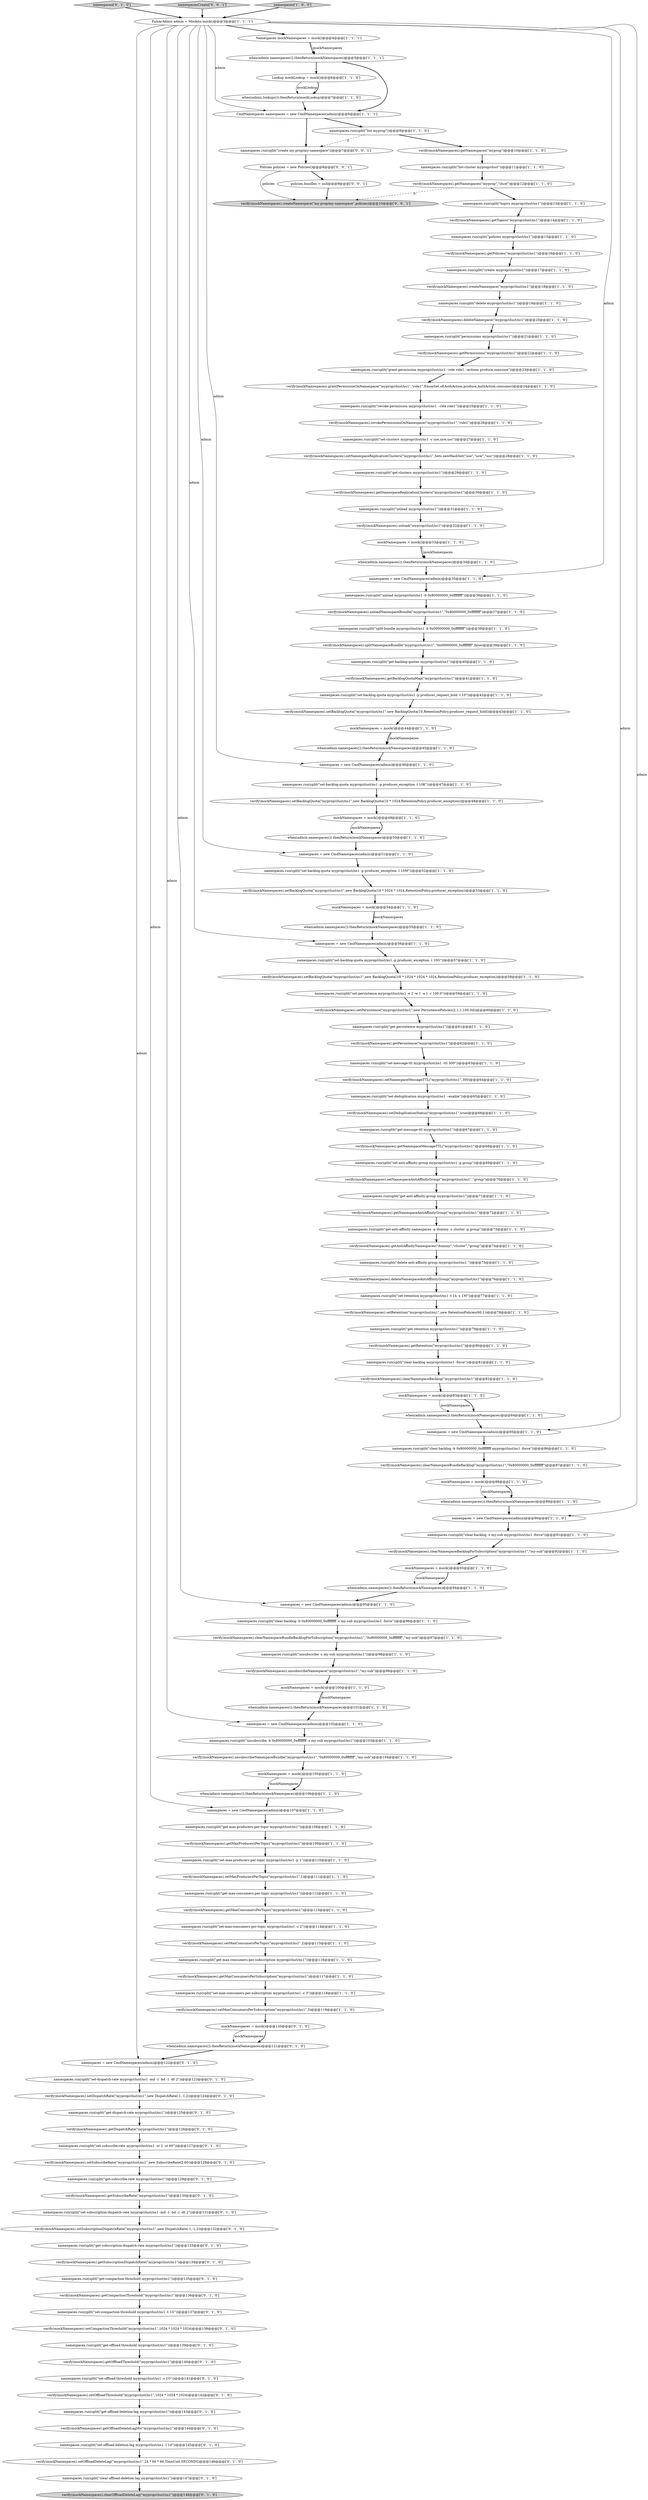 digraph {
60 [style = filled, label = "namespaces.run(split(\"clear-backlog -b 0x80000000_0xffffffff myprop/clust/ns1 -force\"))@@@86@@@['1', '1', '0']", fillcolor = white, shape = ellipse image = "AAA0AAABBB1BBB"];
8 [style = filled, label = "verify(mockNamespaces).deleteNamespace(\"myprop/clust/ns1\")@@@20@@@['1', '1', '0']", fillcolor = white, shape = ellipse image = "AAA0AAABBB1BBB"];
132 [style = filled, label = "namespaces.run(split(\"get-subscribe-rate myprop/clust/ns1\"))@@@129@@@['0', '1', '0']", fillcolor = white, shape = ellipse image = "AAA1AAABBB2BBB"];
85 [style = filled, label = "verify(mockNamespaces).getNamespaces(\"myprop\",\"clust\")@@@12@@@['1', '1', '0']", fillcolor = white, shape = ellipse image = "AAA0AAABBB1BBB"];
98 [style = filled, label = "namespaces.run(split(\"delete myprop/clust/ns1\"))@@@19@@@['1', '1', '0']", fillcolor = white, shape = ellipse image = "AAA0AAABBB1BBB"];
86 [style = filled, label = "mockNamespaces = mock()@@@33@@@['1', '1', '0']", fillcolor = white, shape = ellipse image = "AAA0AAABBB1BBB"];
10 [style = filled, label = "verify(mockNamespaces).getBacklogQuotaMap(\"myprop/clust/ns1\")@@@41@@@['1', '1', '0']", fillcolor = white, shape = ellipse image = "AAA0AAABBB1BBB"];
140 [style = filled, label = "namespaces.run(split(\"get-compaction-threshold myprop/clust/ns1\"))@@@135@@@['0', '1', '0']", fillcolor = white, shape = ellipse image = "AAA1AAABBB2BBB"];
134 [style = filled, label = "verify(mockNamespaces).setDispatchRate(\"myprop/clust/ns1\",new DispatchRate(-1,-1,2))@@@124@@@['0', '1', '0']", fillcolor = white, shape = ellipse image = "AAA1AAABBB2BBB"];
66 [style = filled, label = "when(admin.namespaces()).thenReturn(mockNamespaces)@@@106@@@['1', '1', '0']", fillcolor = white, shape = ellipse image = "AAA0AAABBB1BBB"];
39 [style = filled, label = "namespaces.run(split(\"clear-backlog -s my-sub myprop/clust/ns1 -force\"))@@@91@@@['1', '1', '0']", fillcolor = white, shape = ellipse image = "AAA0AAABBB1BBB"];
120 [style = filled, label = "verify(mockNamespaces).getDispatchRate(\"myprop/clust/ns1\")@@@126@@@['0', '1', '0']", fillcolor = white, shape = ellipse image = "AAA1AAABBB2BBB"];
6 [style = filled, label = "verify(mockNamespaces).createNamespace(\"myprop/clust/ns1\")@@@18@@@['1', '1', '0']", fillcolor = white, shape = ellipse image = "AAA0AAABBB1BBB"];
18 [style = filled, label = "namespaces.run(split(\"get-retention myprop/clust/ns1\"))@@@79@@@['1', '1', '0']", fillcolor = white, shape = ellipse image = "AAA0AAABBB1BBB"];
41 [style = filled, label = "namespaces.run(split(\"set-max-consumers-per-topic myprop/clust/ns1 -c 2\"))@@@114@@@['1', '1', '0']", fillcolor = white, shape = ellipse image = "AAA0AAABBB1BBB"];
42 [style = filled, label = "verify(mockNamespaces).clearNamespaceBacklog(\"myprop/clust/ns1\")@@@82@@@['1', '1', '0']", fillcolor = white, shape = ellipse image = "AAA0AAABBB1BBB"];
137 [style = filled, label = "when(admin.namespaces()).thenReturn(mockNamespaces)@@@121@@@['0', '1', '0']", fillcolor = white, shape = ellipse image = "AAA1AAABBB2BBB"];
114 [style = filled, label = "namespaces.run(split(\"policies myprop/clust/ns1\"))@@@15@@@['1', '1', '0']", fillcolor = white, shape = ellipse image = "AAA0AAABBB1BBB"];
51 [style = filled, label = "namespaces.run(split(\"set-deduplication myprop/clust/ns1 --enable\"))@@@65@@@['1', '1', '0']", fillcolor = white, shape = ellipse image = "AAA0AAABBB1BBB"];
116 [style = filled, label = "verify(mockNamespaces).getNamespaceAntiAffinityGroup(\"myprop/clust/ns1\")@@@72@@@['1', '1', '0']", fillcolor = white, shape = ellipse image = "AAA0AAABBB1BBB"];
131 [style = filled, label = "verify(mockNamespaces).clearOffloadDeleteLag(\"myprop/clust/ns1\")@@@148@@@['0', '1', '0']", fillcolor = lightgray, shape = ellipse image = "AAA1AAABBB2BBB"];
133 [style = filled, label = "verify(mockNamespaces).getCompactionThreshold(\"myprop/clust/ns1\")@@@136@@@['0', '1', '0']", fillcolor = white, shape = ellipse image = "AAA1AAABBB2BBB"];
62 [style = filled, label = "namespaces.run(split(\"split-bundle myprop/clust/ns1 -b 0x00000000_0xffffffff\"))@@@38@@@['1', '1', '0']", fillcolor = white, shape = ellipse image = "AAA0AAABBB1BBB"];
48 [style = filled, label = "namespaces.run(split(\"get-anti-affinity-namespaces -p dummy -c cluster -g group\"))@@@73@@@['1', '1', '0']", fillcolor = white, shape = ellipse image = "AAA0AAABBB1BBB"];
3 [style = filled, label = "mockNamespaces = mock()@@@100@@@['1', '1', '0']", fillcolor = white, shape = ellipse image = "AAA0AAABBB1BBB"];
27 [style = filled, label = "namespaces.run(split(\"get-persistence myprop/clust/ns1\"))@@@61@@@['1', '1', '0']", fillcolor = white, shape = ellipse image = "AAA0AAABBB1BBB"];
63 [style = filled, label = "verify(mockNamespaces).getMaxConsumersPerTopic(\"myprop/clust/ns1\")@@@113@@@['1', '1', '0']", fillcolor = white, shape = ellipse image = "AAA0AAABBB1BBB"];
144 [style = filled, label = "verify(mockNamespaces).getSubscriptionDispatchRate(\"myprop/clust/ns1\")@@@134@@@['0', '1', '0']", fillcolor = white, shape = ellipse image = "AAA1AAABBB2BBB"];
2 [style = filled, label = "mockNamespaces = mock()@@@44@@@['1', '1', '0']", fillcolor = white, shape = ellipse image = "AAA0AAABBB1BBB"];
109 [style = filled, label = "verify(mockNamespaces).unsubscribeNamespaceBundle(\"myprop/clust/ns1\",\"0x80000000_0xffffffff\",\"my-sub\")@@@104@@@['1', '1', '0']", fillcolor = white, shape = ellipse image = "AAA0AAABBB1BBB"];
123 [style = filled, label = "namespaces.run(split(\"set-offload-threshold myprop/clust/ns1 -s 1G\"))@@@141@@@['0', '1', '0']", fillcolor = white, shape = ellipse image = "AAA1AAABBB2BBB"];
80 [style = filled, label = "namespaces.run(split(\"revoke-permission myprop/clust/ns1 --role role1\"))@@@25@@@['1', '1', '0']", fillcolor = white, shape = ellipse image = "AAA0AAABBB1BBB"];
54 [style = filled, label = "namespaces = new CmdNamespaces(admin)@@@35@@@['1', '1', '0']", fillcolor = white, shape = ellipse image = "AAA0AAABBB1BBB"];
101 [style = filled, label = "Lookup mockLookup = mock()@@@6@@@['1', '1', '0']", fillcolor = white, shape = ellipse image = "AAA0AAABBB1BBB"];
0 [style = filled, label = "verify(mockNamespaces).getNamespaceReplicationClusters(\"myprop/clust/ns1\")@@@30@@@['1', '1', '0']", fillcolor = white, shape = ellipse image = "AAA0AAABBB1BBB"];
125 [style = filled, label = "namespaces['0', '1', '0']", fillcolor = lightgray, shape = diamond image = "AAA0AAABBB2BBB"];
69 [style = filled, label = "namespaces = new CmdNamespaces(admin)@@@85@@@['1', '1', '0']", fillcolor = white, shape = ellipse image = "AAA0AAABBB1BBB"];
139 [style = filled, label = "namespaces.run(split(\"set-subscribe-rate myprop/clust/ns1 -sr 2 -st 60\"))@@@127@@@['0', '1', '0']", fillcolor = white, shape = ellipse image = "AAA1AAABBB2BBB"];
23 [style = filled, label = "verify(mockNamespaces).deleteNamespaceAntiAffinityGroup(\"myprop/clust/ns1\")@@@76@@@['1', '1', '0']", fillcolor = white, shape = ellipse image = "AAA0AAABBB1BBB"];
138 [style = filled, label = "verify(mockNamespaces).setSubscribeRate(\"myprop/clust/ns1\",new SubscribeRate(2,60))@@@128@@@['0', '1', '0']", fillcolor = white, shape = ellipse image = "AAA1AAABBB2BBB"];
94 [style = filled, label = "namespaces.run(split(\"set-clusters myprop/clust/ns1 -c use,usw,usc\"))@@@27@@@['1', '1', '0']", fillcolor = white, shape = ellipse image = "AAA0AAABBB1BBB"];
99 [style = filled, label = "namespaces.run(split(\"list-cluster myprop/clust\"))@@@11@@@['1', '1', '0']", fillcolor = white, shape = ellipse image = "AAA0AAABBB1BBB"];
15 [style = filled, label = "namespaces.run(split(\"clear-backlog myprop/clust/ns1 -force\"))@@@81@@@['1', '1', '0']", fillcolor = white, shape = ellipse image = "AAA0AAABBB1BBB"];
95 [style = filled, label = "verify(mockNamespaces).setRetention(\"myprop/clust/ns1\",new RetentionPolicies(60,1))@@@78@@@['1', '1', '0']", fillcolor = white, shape = ellipse image = "AAA0AAABBB1BBB"];
28 [style = filled, label = "namespaces.run(split(\"set-message-ttl myprop/clust/ns1 -ttl 300\"))@@@63@@@['1', '1', '0']", fillcolor = white, shape = ellipse image = "AAA0AAABBB1BBB"];
88 [style = filled, label = "namespaces.run(split(\"set-persistence myprop/clust/ns1 -e 2 -w 1 -a 1 -r 100.0\"))@@@59@@@['1', '1', '0']", fillcolor = white, shape = ellipse image = "AAA0AAABBB1BBB"];
47 [style = filled, label = "when(admin.lookups()).thenReturn(mockLookup)@@@7@@@['1', '1', '0']", fillcolor = white, shape = ellipse image = "AAA0AAABBB1BBB"];
142 [style = filled, label = "verify(mockNamespaces).setOffloadThreshold(\"myprop/clust/ns1\",1024 * 1024 * 1024)@@@142@@@['0', '1', '0']", fillcolor = white, shape = ellipse image = "AAA1AAABBB2BBB"];
100 [style = filled, label = "verify(mockNamespaces).setMaxConsumersPerSubscription(\"myprop/clust/ns1\",3)@@@119@@@['1', '1', '0']", fillcolor = white, shape = ellipse image = "AAA0AAABBB1BBB"];
126 [style = filled, label = "verify(mockNamespaces).getOffloadThreshold(\"myprop/clust/ns1\")@@@140@@@['0', '1', '0']", fillcolor = white, shape = ellipse image = "AAA1AAABBB2BBB"];
76 [style = filled, label = "when(admin.namespaces()).thenReturn(mockNamespaces)@@@5@@@['1', '1', '1']", fillcolor = white, shape = ellipse image = "AAA0AAABBB1BBB"];
40 [style = filled, label = "namespaces.run(split(\"delete-anti-affinity-group myprop/clust/ns1 \"))@@@75@@@['1', '1', '0']", fillcolor = white, shape = ellipse image = "AAA0AAABBB1BBB"];
71 [style = filled, label = "verify(mockNamespaces).setMaxProducersPerTopic(\"myprop/clust/ns1\",1)@@@111@@@['1', '1', '0']", fillcolor = white, shape = ellipse image = "AAA0AAABBB1BBB"];
52 [style = filled, label = "mockNamespaces = mock()@@@88@@@['1', '1', '0']", fillcolor = white, shape = ellipse image = "AAA0AAABBB1BBB"];
127 [style = filled, label = "verify(mockNamespaces).setSubscriptionDispatchRate(\"myprop/clust/ns1\",new DispatchRate(-1,-1,2))@@@132@@@['0', '1', '0']", fillcolor = white, shape = ellipse image = "AAA1AAABBB2BBB"];
103 [style = filled, label = "verify(mockNamespaces).setNamespaceReplicationClusters(\"myprop/clust/ns1\",Sets.newHashSet(\"use\",\"usw\",\"usc\"))@@@28@@@['1', '1', '0']", fillcolor = white, shape = ellipse image = "AAA0AAABBB1BBB"];
12 [style = filled, label = "verify(mockNamespaces).getPolicies(\"myprop/clust/ns1\")@@@16@@@['1', '1', '0']", fillcolor = white, shape = ellipse image = "AAA0AAABBB1BBB"];
97 [style = filled, label = "verify(mockNamespaces).unload(\"myprop/clust/ns1\")@@@32@@@['1', '1', '0']", fillcolor = white, shape = ellipse image = "AAA0AAABBB1BBB"];
29 [style = filled, label = "namespaces.run(split(\"set-backlog-quota myprop/clust/ns1 -p producer_request_hold -l 10\"))@@@42@@@['1', '1', '0']", fillcolor = white, shape = ellipse image = "AAA0AAABBB1BBB"];
37 [style = filled, label = "mockNamespaces = mock()@@@54@@@['1', '1', '0']", fillcolor = white, shape = ellipse image = "AAA0AAABBB1BBB"];
135 [style = filled, label = "namespaces.run(split(\"set-subscription-dispatch-rate myprop/clust/ns1 -md -1 -bd -1 -dt 2\"))@@@131@@@['0', '1', '0']", fillcolor = white, shape = ellipse image = "AAA1AAABBB2BBB"];
110 [style = filled, label = "when(admin.namespaces()).thenReturn(mockNamespaces)@@@94@@@['1', '1', '0']", fillcolor = white, shape = ellipse image = "AAA0AAABBB1BBB"];
7 [style = filled, label = "verify(mockNamespaces).clearNamespaceBundleBacklogForSubscription(\"myprop/clust/ns1\",\"0x80000000_0xffffffff\",\"my-sub\")@@@97@@@['1', '1', '0']", fillcolor = white, shape = ellipse image = "AAA0AAABBB1BBB"];
26 [style = filled, label = "verify(mockNamespaces).setBacklogQuota(\"myprop/clust/ns1\",new BacklogQuota(10,RetentionPolicy.producer_request_hold))@@@43@@@['1', '1', '0']", fillcolor = white, shape = ellipse image = "AAA0AAABBB1BBB"];
38 [style = filled, label = "namespaces.run(split(\"unload myprop/clust/ns1\"))@@@31@@@['1', '1', '0']", fillcolor = white, shape = ellipse image = "AAA0AAABBB1BBB"];
24 [style = filled, label = "when(admin.namespaces()).thenReturn(mockNamespaces)@@@50@@@['1', '1', '0']", fillcolor = white, shape = ellipse image = "AAA0AAABBB1BBB"];
11 [style = filled, label = "verify(mockNamespaces).unloadNamespaceBundle(\"myprop/clust/ns1\",\"0x80000000_0xffffffff\")@@@37@@@['1', '1', '0']", fillcolor = white, shape = ellipse image = "AAA0AAABBB1BBB"];
146 [style = filled, label = "namespaces.run(split(\"set-dispatch-rate myprop/clust/ns1 -md -1 -bd -1 -dt 2\"))@@@123@@@['0', '1', '0']", fillcolor = white, shape = ellipse image = "AAA1AAABBB2BBB"];
150 [style = filled, label = "namespacesCreate['0', '0', '1']", fillcolor = lightgray, shape = diamond image = "AAA0AAABBB3BBB"];
147 [style = filled, label = "namespaces.run(split(\"get-dispatch-rate myprop/clust/ns1\"))@@@125@@@['0', '1', '0']", fillcolor = white, shape = ellipse image = "AAA1AAABBB2BBB"];
68 [style = filled, label = "verify(mockNamespaces).setMaxConsumersPerTopic(\"myprop/clust/ns1\",2)@@@115@@@['1', '1', '0']", fillcolor = white, shape = ellipse image = "AAA0AAABBB1BBB"];
129 [style = filled, label = "verify(mockNamespaces).setOffloadDeleteLag(\"myprop/clust/ns1\",24 * 60 * 60,TimeUnit.SECONDS)@@@146@@@['0', '1', '0']", fillcolor = white, shape = ellipse image = "AAA1AAABBB2BBB"];
92 [style = filled, label = "namespaces.run(split(\"clear-backlog -b 0x80000000_0xffffffff -s my-sub myprop/clust/ns1 -force\"))@@@96@@@['1', '1', '0']", fillcolor = white, shape = ellipse image = "AAA0AAABBB1BBB"];
14 [style = filled, label = "namespaces.run(split(\"list myprop\"))@@@9@@@['1', '1', '0']", fillcolor = white, shape = ellipse image = "AAA0AAABBB1BBB"];
56 [style = filled, label = "namespaces.run(split(\"unsubscribe -b 0x80000000_0xffffffff -s my-sub myprop/clust/ns1\"))@@@103@@@['1', '1', '0']", fillcolor = white, shape = ellipse image = "AAA0AAABBB1BBB"];
152 [style = filled, label = "verify(mockNamespaces).createNamespace(\"my-prop/my-namespace\",policies)@@@10@@@['0', '0', '1']", fillcolor = lightgray, shape = ellipse image = "AAA0AAABBB3BBB"];
35 [style = filled, label = "verify(mockNamespaces).getMaxProducersPerTopic(\"myprop/clust/ns1\")@@@109@@@['1', '1', '0']", fillcolor = white, shape = ellipse image = "AAA0AAABBB1BBB"];
74 [style = filled, label = "namespaces = new CmdNamespaces(admin)@@@56@@@['1', '1', '0']", fillcolor = white, shape = ellipse image = "AAA0AAABBB1BBB"];
50 [style = filled, label = "namespaces.run(split(\"set-max-producers-per-topic myprop/clust/ns1 -p 1\"))@@@110@@@['1', '1', '0']", fillcolor = white, shape = ellipse image = "AAA0AAABBB1BBB"];
61 [style = filled, label = "verify(mockNamespaces).clearNamespaceBundleBacklog(\"myprop/clust/ns1\",\"0x80000000_0xffffffff\")@@@87@@@['1', '1', '0']", fillcolor = white, shape = ellipse image = "AAA0AAABBB1BBB"];
136 [style = filled, label = "namespaces.run(split(\"get-subscription-dispatch-rate myprop/clust/ns1\"))@@@133@@@['0', '1', '0']", fillcolor = white, shape = ellipse image = "AAA1AAABBB2BBB"];
36 [style = filled, label = "namespaces.run(split(\"get-clusters myprop/clust/ns1\"))@@@29@@@['1', '1', '0']", fillcolor = white, shape = ellipse image = "AAA0AAABBB1BBB"];
130 [style = filled, label = "namespaces = new CmdNamespaces(admin)@@@122@@@['0', '1', '0']", fillcolor = white, shape = ellipse image = "AAA1AAABBB2BBB"];
83 [style = filled, label = "verify(mockNamespaces).getRetention(\"myprop/clust/ns1\")@@@80@@@['1', '1', '0']", fillcolor = white, shape = ellipse image = "AAA0AAABBB1BBB"];
65 [style = filled, label = "mockNamespaces = mock()@@@49@@@['1', '1', '0']", fillcolor = white, shape = ellipse image = "AAA0AAABBB1BBB"];
70 [style = filled, label = "namespaces.run(split(\"get-max-producers-per-topic myprop/clust/ns1\"))@@@108@@@['1', '1', '0']", fillcolor = white, shape = ellipse image = "AAA0AAABBB1BBB"];
33 [style = filled, label = "namespaces = new CmdNamespaces(admin)@@@102@@@['1', '1', '0']", fillcolor = white, shape = ellipse image = "AAA0AAABBB1BBB"];
17 [style = filled, label = "mockNamespaces = mock()@@@105@@@['1', '1', '0']", fillcolor = white, shape = ellipse image = "AAA0AAABBB1BBB"];
20 [style = filled, label = "when(admin.namespaces()).thenReturn(mockNamespaces)@@@55@@@['1', '1', '0']", fillcolor = white, shape = ellipse image = "AAA0AAABBB1BBB"];
119 [style = filled, label = "verify(mockNamespaces).getSubscribeRate(\"myprop/clust/ns1\")@@@130@@@['0', '1', '0']", fillcolor = white, shape = ellipse image = "AAA1AAABBB2BBB"];
59 [style = filled, label = "verify(mockNamespaces).getNamespaceMessageTTL(\"myprop/clust/ns1\")@@@68@@@['1', '1', '0']", fillcolor = white, shape = ellipse image = "AAA0AAABBB1BBB"];
13 [style = filled, label = "when(admin.namespaces()).thenReturn(mockNamespaces)@@@84@@@['1', '1', '0']", fillcolor = white, shape = ellipse image = "AAA0AAABBB1BBB"];
45 [style = filled, label = "namespaces.run(split(\"permissions myprop/clust/ns1\"))@@@21@@@['1', '1', '0']", fillcolor = white, shape = ellipse image = "AAA0AAABBB1BBB"];
31 [style = filled, label = "verify(mockNamespaces).splitNamespaceBundle(\"myprop/clust/ns1\",\"0x00000000_0xffffffff\",false)@@@39@@@['1', '1', '0']", fillcolor = white, shape = ellipse image = "AAA0AAABBB1BBB"];
108 [style = filled, label = "namespaces = new CmdNamespaces(admin)@@@46@@@['1', '1', '0']", fillcolor = white, shape = ellipse image = "AAA0AAABBB1BBB"];
115 [style = filled, label = "verify(mockNamespaces).setNamespaceAntiAffinityGroup(\"myprop/clust/ns1\",\"group\")@@@70@@@['1', '1', '0']", fillcolor = white, shape = ellipse image = "AAA0AAABBB1BBB"];
49 [style = filled, label = "namespaces.run(split(\"set-retention myprop/clust/ns1 -t 1h -s 1M\"))@@@77@@@['1', '1', '0']", fillcolor = white, shape = ellipse image = "AAA0AAABBB1BBB"];
1 [style = filled, label = "verify(mockNamespaces).getTopics(\"myprop/clust/ns1\")@@@14@@@['1', '1', '0']", fillcolor = white, shape = ellipse image = "AAA0AAABBB1BBB"];
145 [style = filled, label = "verify(mockNamespaces).getOffloadDeleteLagMs(\"myprop/clust/ns1\")@@@144@@@['0', '1', '0']", fillcolor = white, shape = ellipse image = "AAA1AAABBB2BBB"];
148 [style = filled, label = "Policies policies = new Policies()@@@8@@@['0', '0', '1']", fillcolor = white, shape = ellipse image = "AAA0AAABBB3BBB"];
72 [style = filled, label = "namespaces.run(split(\"topics myprop/clust/ns1\"))@@@13@@@['1', '1', '0']", fillcolor = white, shape = ellipse image = "AAA0AAABBB1BBB"];
4 [style = filled, label = "PulsarAdmin admin = Mockito.mock()@@@3@@@['1', '1', '1']", fillcolor = white, shape = ellipse image = "AAA0AAABBB1BBB"];
5 [style = filled, label = "namespaces.run(split(\"set-backlog-quota myprop/clust/ns1 -p producer_exception -l 10M\"))@@@52@@@['1', '1', '0']", fillcolor = white, shape = ellipse image = "AAA0AAABBB1BBB"];
102 [style = filled, label = "namespaces = new CmdNamespaces(admin)@@@90@@@['1', '1', '0']", fillcolor = white, shape = ellipse image = "AAA0AAABBB1BBB"];
122 [style = filled, label = "mockNamespaces = mock()@@@120@@@['0', '1', '0']", fillcolor = white, shape = ellipse image = "AAA1AAABBB2BBB"];
151 [style = filled, label = "policies.bundles = null@@@9@@@['0', '0', '1']", fillcolor = white, shape = ellipse image = "AAA0AAABBB3BBB"];
73 [style = filled, label = "namespaces.run(split(\"get-backlog-quotas myprop/clust/ns1\"))@@@40@@@['1', '1', '0']", fillcolor = white, shape = ellipse image = "AAA0AAABBB1BBB"];
93 [style = filled, label = "when(admin.namespaces()).thenReturn(mockNamespaces)@@@34@@@['1', '1', '0']", fillcolor = white, shape = ellipse image = "AAA0AAABBB1BBB"];
118 [style = filled, label = "verify(mockNamespaces).setCompactionThreshold(\"myprop/clust/ns1\",1024 * 1024 * 1024)@@@138@@@['0', '1', '0']", fillcolor = white, shape = ellipse image = "AAA1AAABBB2BBB"];
96 [style = filled, label = "namespaces['1', '0', '0']", fillcolor = lightgray, shape = diamond image = "AAA0AAABBB1BBB"];
58 [style = filled, label = "when(admin.namespaces()).thenReturn(mockNamespaces)@@@45@@@['1', '1', '0']", fillcolor = white, shape = ellipse image = "AAA0AAABBB1BBB"];
111 [style = filled, label = "namespaces.run(split(\"get-max-consumers-per-topic myprop/clust/ns1\"))@@@112@@@['1', '1', '0']", fillcolor = white, shape = ellipse image = "AAA0AAABBB1BBB"];
55 [style = filled, label = "verify(mockNamespaces).setBacklogQuota(\"myprop/clust/ns1\",new BacklogQuota(10l * 1024 * 1024 * 1024,RetentionPolicy.producer_exception))@@@58@@@['1', '1', '0']", fillcolor = white, shape = ellipse image = "AAA0AAABBB1BBB"];
82 [style = filled, label = "verify(mockNamespaces).setPersistence(\"myprop/clust/ns1\",new PersistencePolicies(2,1,1,100.0d))@@@60@@@['1', '1', '0']", fillcolor = white, shape = ellipse image = "AAA0AAABBB1BBB"];
104 [style = filled, label = "namespaces.run(split(\"unload myprop/clust/ns1 -b 0x80000000_0xffffffff\"))@@@36@@@['1', '1', '0']", fillcolor = white, shape = ellipse image = "AAA0AAABBB1BBB"];
124 [style = filled, label = "namespaces.run(split(\"clear-offload-deletion-lag myprop/clust/ns1\"))@@@147@@@['0', '1', '0']", fillcolor = white, shape = ellipse image = "AAA1AAABBB2BBB"];
64 [style = filled, label = "verify(mockNamespaces).setBacklogQuota(\"myprop/clust/ns1\",new BacklogQuota(10 * 1024 * 1024,RetentionPolicy.producer_exception))@@@53@@@['1', '1', '0']", fillcolor = white, shape = ellipse image = "AAA0AAABBB1BBB"];
105 [style = filled, label = "Namespaces mockNamespaces = mock()@@@4@@@['1', '1', '1']", fillcolor = white, shape = ellipse image = "AAA0AAABBB1BBB"];
30 [style = filled, label = "verify(mockNamespaces).getAntiAffinityNamespaces(\"dummy\",\"cluster\",\"group\")@@@74@@@['1', '1', '0']", fillcolor = white, shape = ellipse image = "AAA0AAABBB1BBB"];
107 [style = filled, label = "namespaces = new CmdNamespaces(admin)@@@107@@@['1', '1', '0']", fillcolor = white, shape = ellipse image = "AAA0AAABBB1BBB"];
141 [style = filled, label = "namespaces.run(split(\"get-offload-threshold myprop/clust/ns1\"))@@@139@@@['0', '1', '0']", fillcolor = white, shape = ellipse image = "AAA1AAABBB2BBB"];
117 [style = filled, label = "namespaces.run(split(\"get-max-consumers-per-subscription myprop/clust/ns1\"))@@@116@@@['1', '1', '0']", fillcolor = white, shape = ellipse image = "AAA0AAABBB1BBB"];
46 [style = filled, label = "verify(mockNamespaces).clearNamespaceBacklogForSubscription(\"myprop/clust/ns1\",\"my-sub\")@@@92@@@['1', '1', '0']", fillcolor = white, shape = ellipse image = "AAA0AAABBB1BBB"];
22 [style = filled, label = "verify(mockNamespaces).getNamespaces(\"myprop\")@@@10@@@['1', '1', '0']", fillcolor = white, shape = ellipse image = "AAA0AAABBB1BBB"];
91 [style = filled, label = "verify(mockNamespaces).setBacklogQuota(\"myprop/clust/ns1\",new BacklogQuota(10 * 1024,RetentionPolicy.producer_exception))@@@48@@@['1', '1', '0']", fillcolor = white, shape = ellipse image = "AAA0AAABBB1BBB"];
78 [style = filled, label = "verify(mockNamespaces).grantPermissionOnNamespace(\"myprop/clust/ns1\",\"role1\",EnumSet.of(AuthAction.produce,AuthAction.consume))@@@24@@@['1', '1', '0']", fillcolor = white, shape = ellipse image = "AAA0AAABBB1BBB"];
106 [style = filled, label = "when(admin.namespaces()).thenReturn(mockNamespaces)@@@89@@@['1', '1', '0']", fillcolor = white, shape = ellipse image = "AAA0AAABBB1BBB"];
75 [style = filled, label = "namespaces = new CmdNamespaces(admin)@@@51@@@['1', '1', '0']", fillcolor = white, shape = ellipse image = "AAA0AAABBB1BBB"];
112 [style = filled, label = "verify(mockNamespaces).getMaxConsumersPerSubscription(\"myprop/clust/ns1\")@@@117@@@['1', '1', '0']", fillcolor = white, shape = ellipse image = "AAA0AAABBB1BBB"];
89 [style = filled, label = "verify(mockNamespaces).getPermissions(\"myprop/clust/ns1\")@@@22@@@['1', '1', '0']", fillcolor = white, shape = ellipse image = "AAA0AAABBB1BBB"];
16 [style = filled, label = "CmdNamespaces namespaces = new CmdNamespaces(admin)@@@6@@@['1', '1', '1']", fillcolor = white, shape = ellipse image = "AAA0AAABBB1BBB"];
32 [style = filled, label = "namespaces = new CmdNamespaces(admin)@@@95@@@['1', '1', '0']", fillcolor = white, shape = ellipse image = "AAA0AAABBB1BBB"];
9 [style = filled, label = "when(admin.namespaces()).thenReturn(mockNamespaces)@@@101@@@['1', '1', '0']", fillcolor = white, shape = ellipse image = "AAA0AAABBB1BBB"];
34 [style = filled, label = "mockNamespaces = mock()@@@83@@@['1', '1', '0']", fillcolor = white, shape = ellipse image = "AAA0AAABBB1BBB"];
128 [style = filled, label = "namespaces.run(split(\"get-offload-deletion-lag myprop/clust/ns1\"))@@@143@@@['0', '1', '0']", fillcolor = white, shape = ellipse image = "AAA1AAABBB2BBB"];
81 [style = filled, label = "namespaces.run(split(\"create myprop/clust/ns1\"))@@@17@@@['1', '1', '0']", fillcolor = white, shape = ellipse image = "AAA0AAABBB1BBB"];
25 [style = filled, label = "verify(mockNamespaces).unsubscribeNamespace(\"myprop/clust/ns1\",\"my-sub\")@@@99@@@['1', '1', '0']", fillcolor = white, shape = ellipse image = "AAA0AAABBB1BBB"];
84 [style = filled, label = "namespaces.run(split(\"unsubscribe -s my-sub myprop/clust/ns1\"))@@@98@@@['1', '1', '0']", fillcolor = white, shape = ellipse image = "AAA0AAABBB1BBB"];
87 [style = filled, label = "namespaces.run(split(\"set-backlog-quota myprop/clust/ns1 -p producer_exception -l 10K\"))@@@47@@@['1', '1', '0']", fillcolor = white, shape = ellipse image = "AAA0AAABBB1BBB"];
143 [style = filled, label = "namespaces.run(split(\"set-offload-deletion-lag myprop/clust/ns1 -l 1d\"))@@@145@@@['0', '1', '0']", fillcolor = white, shape = ellipse image = "AAA1AAABBB2BBB"];
90 [style = filled, label = "namespaces.run(split(\"set-backlog-quota myprop/clust/ns1 -p producer_exception -l 10G\"))@@@57@@@['1', '1', '0']", fillcolor = white, shape = ellipse image = "AAA0AAABBB1BBB"];
149 [style = filled, label = "namespaces.run(split(\"create my-prop/my-namespace\"))@@@7@@@['0', '0', '1']", fillcolor = white, shape = ellipse image = "AAA0AAABBB3BBB"];
21 [style = filled, label = "namespaces.run(split(\"get-message-ttl myprop/clust/ns1\"))@@@67@@@['1', '1', '0']", fillcolor = white, shape = ellipse image = "AAA0AAABBB1BBB"];
57 [style = filled, label = "namespaces.run(split(\"grant-permission myprop/clust/ns1 --role role1 --actions produce,consume\"))@@@23@@@['1', '1', '0']", fillcolor = white, shape = ellipse image = "AAA0AAABBB1BBB"];
67 [style = filled, label = "namespaces.run(split(\"get-anti-affinity-group myprop/clust/ns1\"))@@@71@@@['1', '1', '0']", fillcolor = white, shape = ellipse image = "AAA0AAABBB1BBB"];
43 [style = filled, label = "verify(mockNamespaces).setNamespaceMessageTTL(\"myprop/clust/ns1\",300)@@@64@@@['1', '1', '0']", fillcolor = white, shape = ellipse image = "AAA0AAABBB1BBB"];
77 [style = filled, label = "verify(mockNamespaces).revokePermissionsOnNamespace(\"myprop/clust/ns1\",\"role1\")@@@26@@@['1', '1', '0']", fillcolor = white, shape = ellipse image = "AAA0AAABBB1BBB"];
44 [style = filled, label = "verify(mockNamespaces).getPersistence(\"myprop/clust/ns1\")@@@62@@@['1', '1', '0']", fillcolor = white, shape = ellipse image = "AAA0AAABBB1BBB"];
19 [style = filled, label = "mockNamespaces = mock()@@@93@@@['1', '1', '0']", fillcolor = white, shape = ellipse image = "AAA0AAABBB1BBB"];
121 [style = filled, label = "namespaces.run(split(\"set-compaction-threshold myprop/clust/ns1 -t 1G\"))@@@137@@@['0', '1', '0']", fillcolor = white, shape = ellipse image = "AAA1AAABBB2BBB"];
53 [style = filled, label = "namespaces.run(split(\"set-max-consumers-per-subscription myprop/clust/ns1 -c 3\"))@@@118@@@['1', '1', '0']", fillcolor = white, shape = ellipse image = "AAA0AAABBB1BBB"];
113 [style = filled, label = "namespaces.run(split(\"set-anti-affinity-group myprop/clust/ns1 -g group\"))@@@69@@@['1', '1', '0']", fillcolor = white, shape = ellipse image = "AAA0AAABBB1BBB"];
79 [style = filled, label = "verify(mockNamespaces).setDeduplicationStatus(\"myprop/clust/ns1\",true)@@@66@@@['1', '1', '0']", fillcolor = white, shape = ellipse image = "AAA0AAABBB1BBB"];
76->16 [style = bold, label=""];
66->107 [style = bold, label=""];
60->61 [style = bold, label=""];
134->147 [style = bold, label=""];
98->8 [style = bold, label=""];
25->3 [style = bold, label=""];
126->123 [style = bold, label=""];
52->106 [style = solid, label="mockNamespaces"];
26->2 [style = bold, label=""];
110->32 [style = bold, label=""];
48->30 [style = bold, label=""];
69->60 [style = bold, label=""];
20->74 [style = bold, label=""];
19->110 [style = solid, label="mockNamespaces"];
67->116 [style = bold, label=""];
120->139 [style = bold, label=""];
23->49 [style = bold, label=""];
150->4 [style = bold, label=""];
4->74 [style = solid, label="admin"];
12->81 [style = bold, label=""];
93->54 [style = bold, label=""];
19->110 [style = bold, label=""];
145->143 [style = bold, label=""];
14->149 [style = dashed, label="0"];
138->132 [style = bold, label=""];
135->127 [style = bold, label=""];
44->28 [style = bold, label=""];
64->37 [style = bold, label=""];
41->68 [style = bold, label=""];
121->118 [style = bold, label=""];
124->131 [style = bold, label=""];
92->7 [style = bold, label=""];
18->83 [style = bold, label=""];
24->75 [style = bold, label=""];
28->43 [style = bold, label=""];
3->9 [style = bold, label=""];
128->145 [style = bold, label=""];
148->151 [style = bold, label=""];
76->101 [style = bold, label=""];
122->137 [style = solid, label="mockNamespaces"];
63->41 [style = bold, label=""];
88->82 [style = bold, label=""];
65->24 [style = bold, label=""];
59->113 [style = bold, label=""];
35->50 [style = bold, label=""];
125->4 [style = bold, label=""];
22->99 [style = bold, label=""];
107->70 [style = bold, label=""];
4->105 [style = bold, label=""];
118->141 [style = bold, label=""];
4->130 [style = solid, label="admin"];
137->130 [style = bold, label=""];
21->59 [style = bold, label=""];
61->52 [style = bold, label=""];
117->112 [style = bold, label=""];
139->138 [style = bold, label=""];
27->44 [style = bold, label=""];
148->152 [style = solid, label="policies"];
96->4 [style = bold, label=""];
99->85 [style = bold, label=""];
37->20 [style = bold, label=""];
111->63 [style = bold, label=""];
4->102 [style = solid, label="admin"];
75->5 [style = bold, label=""];
122->137 [style = bold, label=""];
4->54 [style = solid, label="admin"];
144->140 [style = bold, label=""];
0->38 [style = bold, label=""];
91->65 [style = bold, label=""];
84->25 [style = bold, label=""];
86->93 [style = solid, label="mockNamespaces"];
71->111 [style = bold, label=""];
3->9 [style = solid, label="mockNamespaces"];
115->67 [style = bold, label=""];
42->34 [style = bold, label=""];
102->39 [style = bold, label=""];
70->35 [style = bold, label=""];
94->103 [style = bold, label=""];
2->58 [style = solid, label="mockNamespaces"];
130->146 [style = bold, label=""];
141->126 [style = bold, label=""];
49->95 [style = bold, label=""];
97->86 [style = bold, label=""];
46->19 [style = bold, label=""];
58->108 [style = bold, label=""];
140->133 [style = bold, label=""];
103->36 [style = bold, label=""];
80->77 [style = bold, label=""];
142->128 [style = bold, label=""];
78->80 [style = bold, label=""];
83->15 [style = bold, label=""];
151->152 [style = bold, label=""];
119->135 [style = bold, label=""];
14->22 [style = bold, label=""];
34->13 [style = bold, label=""];
4->107 [style = solid, label="admin"];
43->51 [style = bold, label=""];
51->79 [style = bold, label=""];
106->102 [style = bold, label=""];
143->129 [style = bold, label=""];
5->64 [style = bold, label=""];
40->23 [style = bold, label=""];
89->57 [style = bold, label=""];
133->121 [style = bold, label=""];
53->100 [style = bold, label=""];
16->149 [style = bold, label=""];
73->10 [style = bold, label=""];
132->119 [style = bold, label=""];
74->90 [style = bold, label=""];
68->117 [style = bold, label=""];
17->66 [style = solid, label="mockNamespaces"];
104->11 [style = bold, label=""];
95->18 [style = bold, label=""];
31->73 [style = bold, label=""];
4->33 [style = solid, label="admin"];
17->66 [style = bold, label=""];
105->76 [style = solid, label="mockNamespaces"];
79->21 [style = bold, label=""];
116->48 [style = bold, label=""];
50->71 [style = bold, label=""];
34->13 [style = solid, label="mockNamespaces"];
52->106 [style = bold, label=""];
85->72 [style = bold, label=""];
108->87 [style = bold, label=""];
56->109 [style = bold, label=""];
36->0 [style = bold, label=""];
105->76 [style = bold, label=""];
136->144 [style = bold, label=""];
15->42 [style = bold, label=""];
113->115 [style = bold, label=""];
47->16 [style = bold, label=""];
45->89 [style = bold, label=""];
37->20 [style = solid, label="mockNamespaces"];
38->97 [style = bold, label=""];
81->6 [style = bold, label=""];
101->47 [style = solid, label="mockLookup"];
100->122 [style = bold, label=""];
4->75 [style = solid, label="admin"];
6->98 [style = bold, label=""];
72->1 [style = bold, label=""];
11->62 [style = bold, label=""];
129->124 [style = bold, label=""];
65->24 [style = solid, label="mockNamespaces"];
1->114 [style = bold, label=""];
4->16 [style = solid, label="admin"];
82->27 [style = bold, label=""];
109->17 [style = bold, label=""];
147->120 [style = bold, label=""];
10->29 [style = bold, label=""];
146->134 [style = bold, label=""];
13->69 [style = bold, label=""];
4->69 [style = solid, label="admin"];
9->33 [style = bold, label=""];
4->32 [style = solid, label="admin"];
114->12 [style = bold, label=""];
127->136 [style = bold, label=""];
87->91 [style = bold, label=""];
16->14 [style = bold, label=""];
101->47 [style = bold, label=""];
33->56 [style = bold, label=""];
112->53 [style = bold, label=""];
123->142 [style = bold, label=""];
30->40 [style = bold, label=""];
57->78 [style = bold, label=""];
90->55 [style = bold, label=""];
39->46 [style = bold, label=""];
8->45 [style = bold, label=""];
4->108 [style = solid, label="admin"];
149->148 [style = bold, label=""];
32->92 [style = bold, label=""];
77->94 [style = bold, label=""];
54->104 [style = bold, label=""];
62->31 [style = bold, label=""];
86->93 [style = bold, label=""];
2->58 [style = bold, label=""];
55->88 [style = bold, label=""];
85->152 [style = dashed, label="0"];
7->84 [style = bold, label=""];
29->26 [style = bold, label=""];
}
